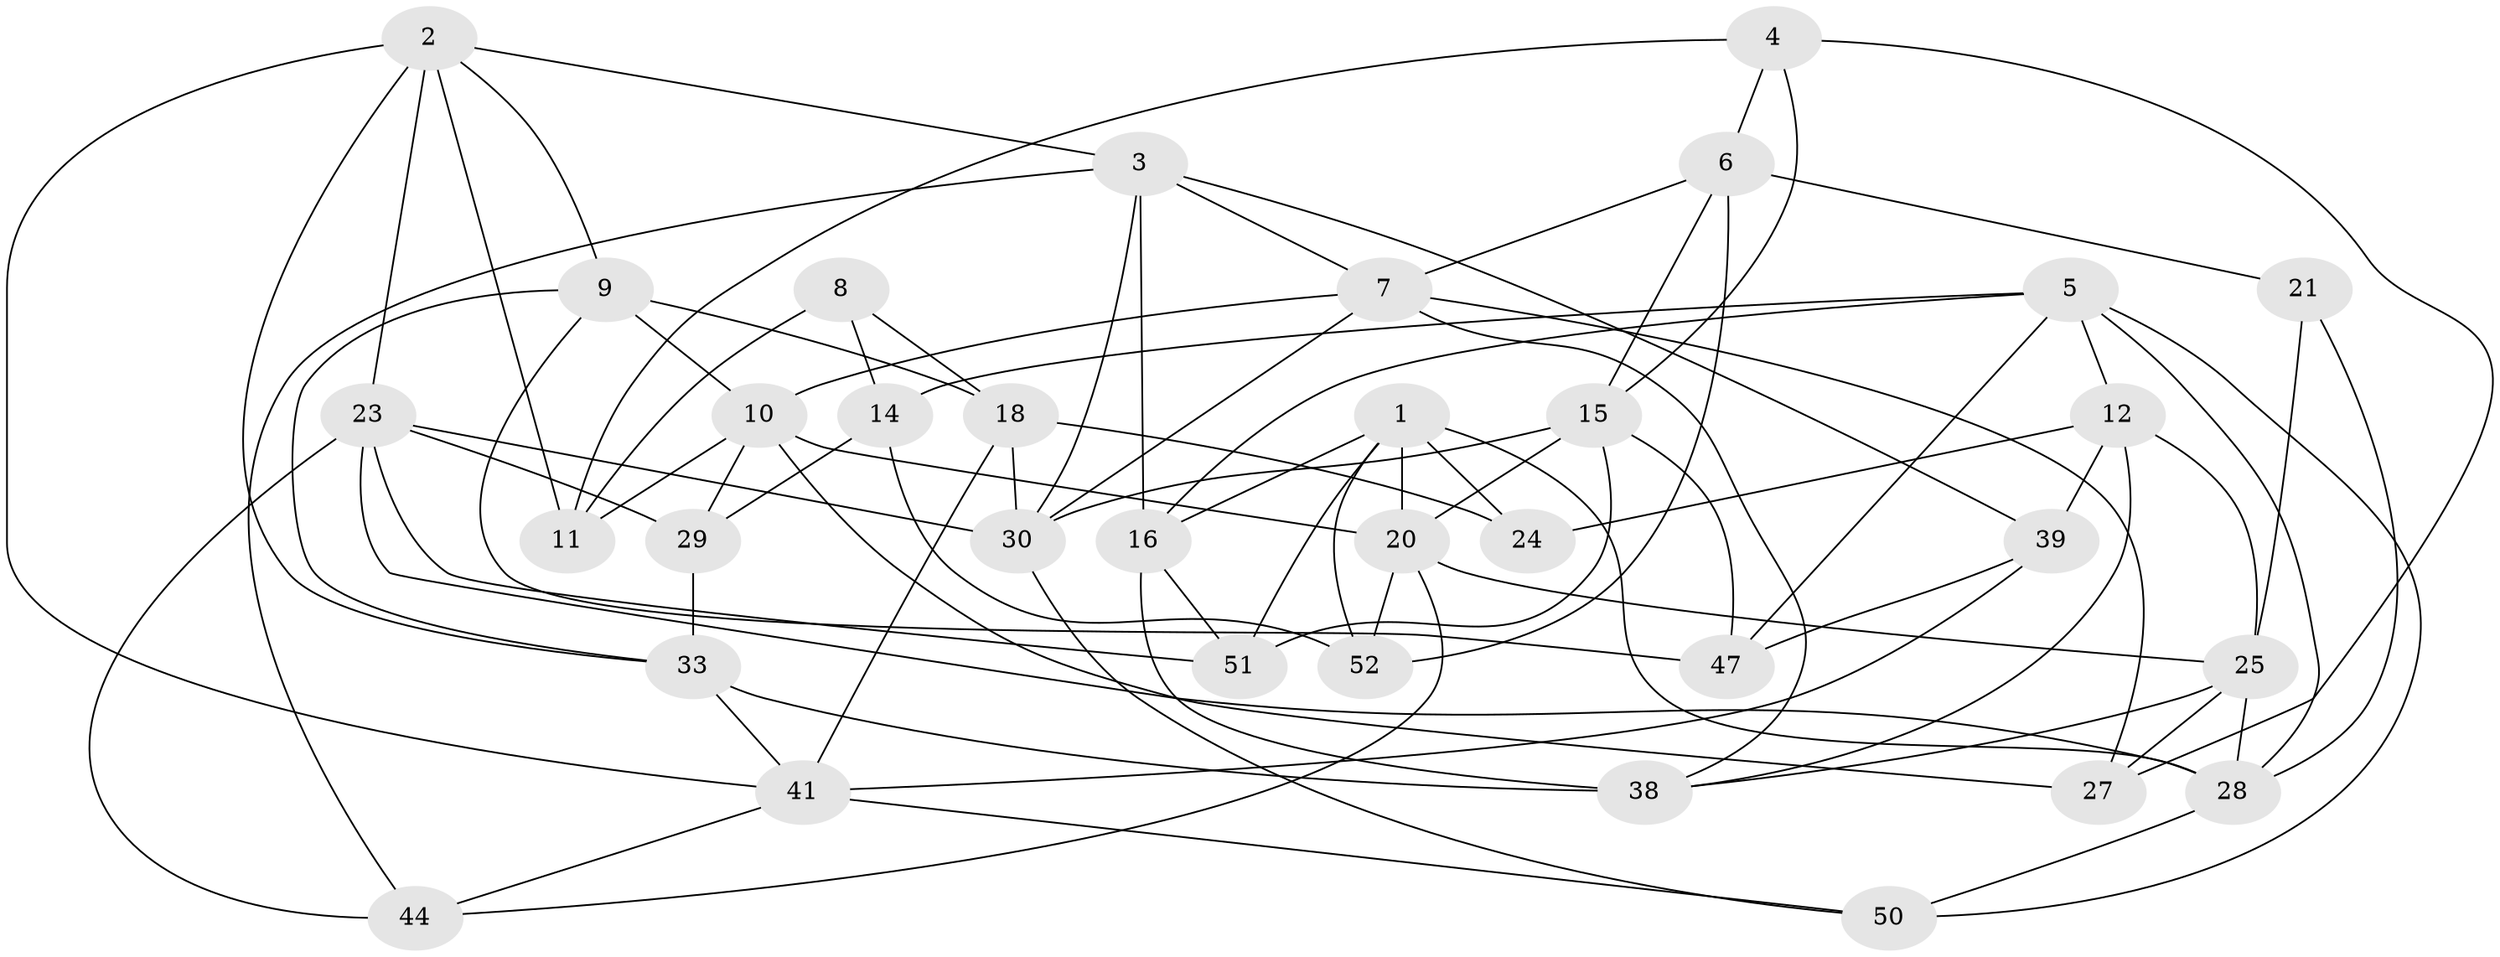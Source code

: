 // original degree distribution, {4: 1.0}
// Generated by graph-tools (version 1.1) at 2025/11/02/27/25 16:11:49]
// undirected, 34 vertices, 83 edges
graph export_dot {
graph [start="1"]
  node [color=gray90,style=filled];
  1 [super="+58"];
  2 [super="+17"];
  3 [super="+13"];
  4;
  5 [super="+57"];
  6 [super="+19"];
  7 [super="+22"];
  8 [super="+37"];
  9 [super="+36"];
  10 [super="+31"];
  11 [super="+56"];
  12 [super="+43"];
  14 [super="+35"];
  15 [super="+40"];
  16 [super="+42"];
  18 [super="+55"];
  20 [super="+26"];
  21;
  23 [super="+48"];
  24;
  25 [super="+45"];
  27;
  28 [super="+34"];
  29 [super="+49"];
  30 [super="+32"];
  33 [super="+53"];
  38 [super="+54"];
  39;
  41 [super="+46"];
  44;
  47;
  50;
  51;
  52;
  1 -- 51;
  1 -- 24;
  1 -- 28;
  1 -- 16;
  1 -- 52;
  1 -- 20;
  2 -- 3;
  2 -- 9;
  2 -- 41;
  2 -- 11;
  2 -- 23;
  2 -- 33;
  3 -- 30;
  3 -- 16;
  3 -- 44;
  3 -- 39;
  3 -- 7;
  4 -- 15;
  4 -- 27;
  4 -- 6;
  4 -- 11;
  5 -- 14;
  5 -- 16;
  5 -- 50;
  5 -- 28;
  5 -- 47;
  5 -- 12;
  6 -- 21 [weight=2];
  6 -- 7;
  6 -- 52;
  6 -- 15;
  7 -- 30;
  7 -- 27;
  7 -- 10;
  7 -- 38;
  8 -- 14 [weight=2];
  8 -- 11 [weight=3];
  8 -- 18;
  9 -- 47;
  9 -- 33;
  9 -- 10;
  9 -- 18 [weight=2];
  10 -- 27;
  10 -- 11;
  10 -- 29;
  10 -- 20;
  12 -- 24 [weight=2];
  12 -- 25;
  12 -- 38;
  12 -- 39;
  14 -- 52;
  14 -- 29 [weight=2];
  15 -- 47;
  15 -- 20;
  15 -- 51;
  15 -- 30;
  16 -- 38 [weight=2];
  16 -- 51;
  18 -- 24;
  18 -- 41;
  18 -- 30;
  20 -- 44;
  20 -- 52;
  20 -- 25;
  21 -- 25;
  21 -- 28;
  23 -- 30;
  23 -- 44;
  23 -- 51;
  23 -- 29;
  23 -- 28;
  25 -- 27;
  25 -- 38;
  25 -- 28;
  28 -- 50;
  29 -- 33 [weight=2];
  30 -- 50;
  33 -- 38;
  33 -- 41;
  39 -- 47;
  39 -- 41;
  41 -- 50;
  41 -- 44;
}
